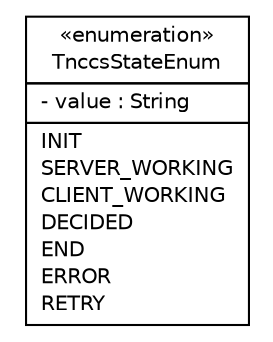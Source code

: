 #!/usr/local/bin/dot
#
# Class diagram 
# Generated by UMLGraph version R5_6 (http://www.umlgraph.org/)
#

digraph G {
	edge [fontname="Helvetica",fontsize=10,labelfontname="Helvetica",labelfontsize=10];
	node [fontname="Helvetica",fontsize=10,shape=plaintext];
	nodesep=0.25;
	ranksep=0.5;
	// de.hsbremen.tc.tnc.tnccs.session.statemachine.enums.TnccsStateEnum
	c2558 [label=<<table title="de.hsbremen.tc.tnc.tnccs.session.statemachine.enums.TnccsStateEnum" border="0" cellborder="1" cellspacing="0" cellpadding="2" port="p" href="./TnccsStateEnum.html">
		<tr><td><table border="0" cellspacing="0" cellpadding="1">
<tr><td align="center" balign="center"> &#171;enumeration&#187; </td></tr>
<tr><td align="center" balign="center"> TnccsStateEnum </td></tr>
		</table></td></tr>
		<tr><td><table border="0" cellspacing="0" cellpadding="1">
<tr><td align="left" balign="left"> - value : String </td></tr>
		</table></td></tr>
		<tr><td><table border="0" cellspacing="0" cellpadding="1">
<tr><td align="left" balign="left"> INIT </td></tr>
<tr><td align="left" balign="left"> SERVER_WORKING </td></tr>
<tr><td align="left" balign="left"> CLIENT_WORKING </td></tr>
<tr><td align="left" balign="left"> DECIDED </td></tr>
<tr><td align="left" balign="left"> END </td></tr>
<tr><td align="left" balign="left"> ERROR </td></tr>
<tr><td align="left" balign="left"> RETRY </td></tr>
		</table></td></tr>
		</table>>, URL="./TnccsStateEnum.html", fontname="Helvetica", fontcolor="black", fontsize=10.0];
}

